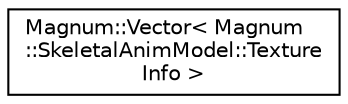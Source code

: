 digraph "圖形化之類別階層"
{
  edge [fontname="Helvetica",fontsize="10",labelfontname="Helvetica",labelfontsize="10"];
  node [fontname="Helvetica",fontsize="10",shape=record];
  rankdir="LR";
  Node1 [label="Magnum::Vector\< Magnum\l::SkeletalAnimModel::Texture\lInfo \>",height=0.2,width=0.4,color="black", fillcolor="white", style="filled",URL="$class_magnum_1_1_vector.html"];
}
